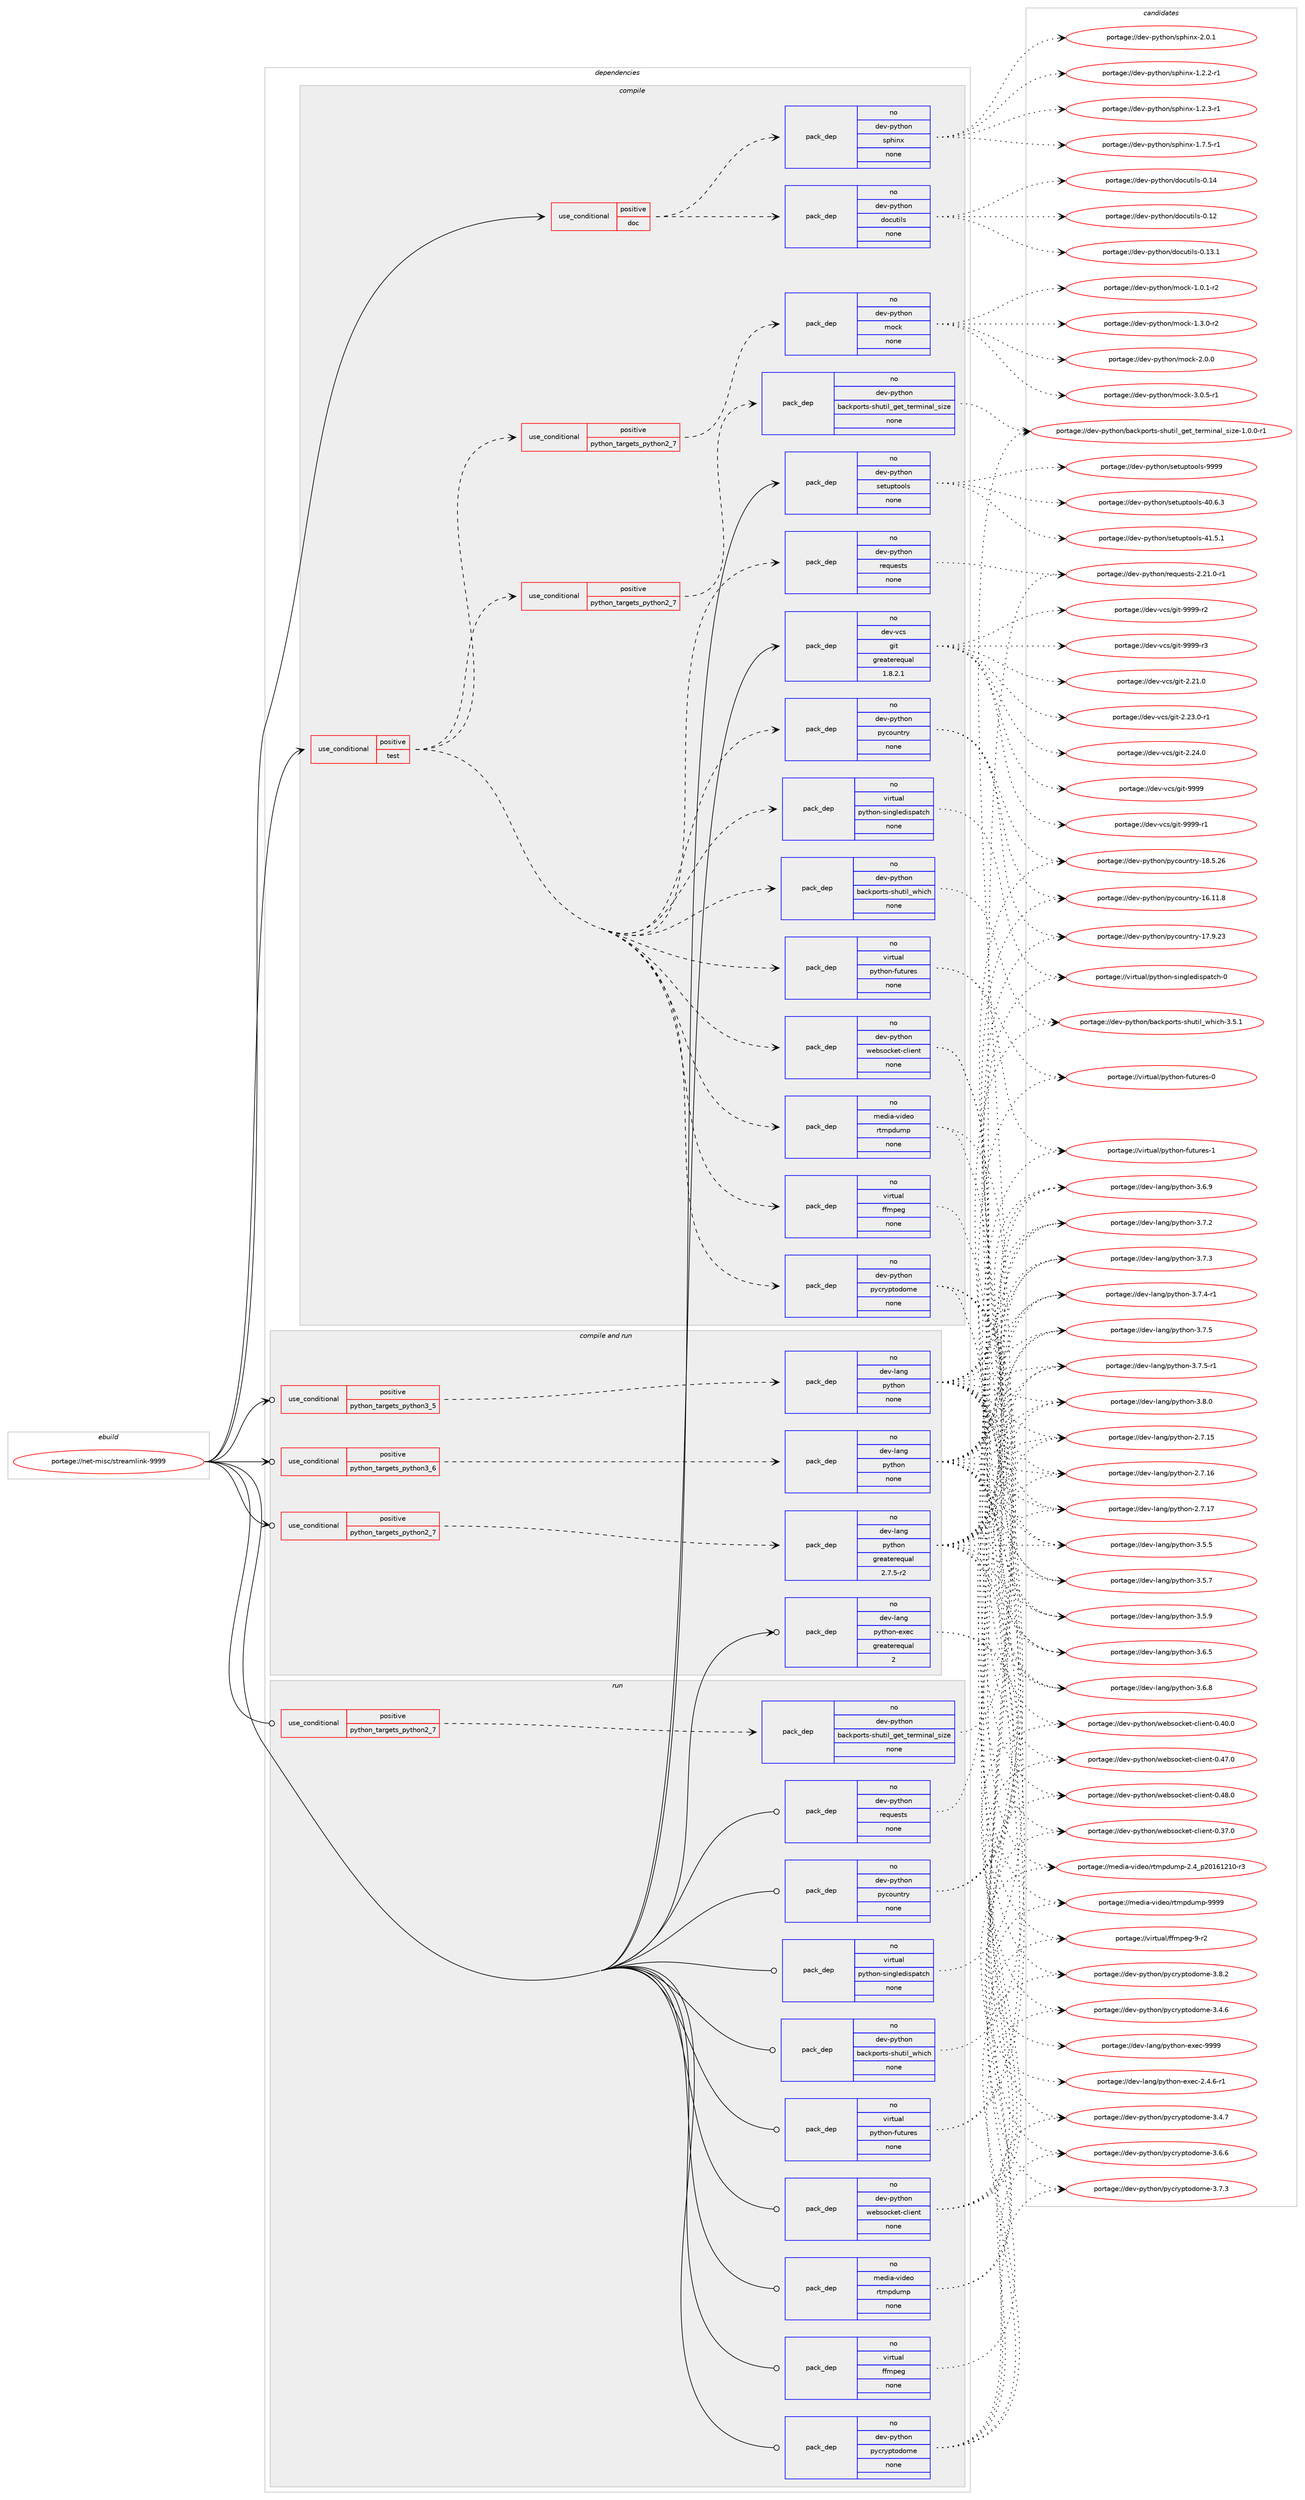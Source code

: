 digraph prolog {

# *************
# Graph options
# *************

newrank=true;
concentrate=true;
compound=true;
graph [rankdir=LR,fontname=Helvetica,fontsize=10,ranksep=1.5];#, ranksep=2.5, nodesep=0.2];
edge  [arrowhead=vee];
node  [fontname=Helvetica,fontsize=10];

# **********
# The ebuild
# **********

subgraph cluster_leftcol {
color=gray;
rank=same;
label=<<i>ebuild</i>>;
id [label="portage://net-misc/streamlink-9999", color=red, width=4, href="../net-misc/streamlink-9999.svg"];
}

# ****************
# The dependencies
# ****************

subgraph cluster_midcol {
color=gray;
label=<<i>dependencies</i>>;
subgraph cluster_compile {
fillcolor="#eeeeee";
style=filled;
label=<<i>compile</i>>;
subgraph cond92641 {
dependency370361 [label=<<TABLE BORDER="0" CELLBORDER="1" CELLSPACING="0" CELLPADDING="4"><TR><TD ROWSPAN="3" CELLPADDING="10">use_conditional</TD></TR><TR><TD>positive</TD></TR><TR><TD>doc</TD></TR></TABLE>>, shape=none, color=red];
subgraph pack271489 {
dependency370362 [label=<<TABLE BORDER="0" CELLBORDER="1" CELLSPACING="0" CELLPADDING="4" WIDTH="220"><TR><TD ROWSPAN="6" CELLPADDING="30">pack_dep</TD></TR><TR><TD WIDTH="110">no</TD></TR><TR><TD>dev-python</TD></TR><TR><TD>sphinx</TD></TR><TR><TD>none</TD></TR><TR><TD></TD></TR></TABLE>>, shape=none, color=blue];
}
dependency370361:e -> dependency370362:w [weight=20,style="dashed",arrowhead="vee"];
subgraph pack271490 {
dependency370363 [label=<<TABLE BORDER="0" CELLBORDER="1" CELLSPACING="0" CELLPADDING="4" WIDTH="220"><TR><TD ROWSPAN="6" CELLPADDING="30">pack_dep</TD></TR><TR><TD WIDTH="110">no</TD></TR><TR><TD>dev-python</TD></TR><TR><TD>docutils</TD></TR><TR><TD>none</TD></TR><TR><TD></TD></TR></TABLE>>, shape=none, color=blue];
}
dependency370361:e -> dependency370363:w [weight=20,style="dashed",arrowhead="vee"];
}
id:e -> dependency370361:w [weight=20,style="solid",arrowhead="vee"];
subgraph cond92642 {
dependency370364 [label=<<TABLE BORDER="0" CELLBORDER="1" CELLSPACING="0" CELLPADDING="4"><TR><TD ROWSPAN="3" CELLPADDING="10">use_conditional</TD></TR><TR><TD>positive</TD></TR><TR><TD>test</TD></TR></TABLE>>, shape=none, color=red];
subgraph cond92643 {
dependency370365 [label=<<TABLE BORDER="0" CELLBORDER="1" CELLSPACING="0" CELLPADDING="4"><TR><TD ROWSPAN="3" CELLPADDING="10">use_conditional</TD></TR><TR><TD>positive</TD></TR><TR><TD>python_targets_python2_7</TD></TR></TABLE>>, shape=none, color=red];
subgraph pack271491 {
dependency370366 [label=<<TABLE BORDER="0" CELLBORDER="1" CELLSPACING="0" CELLPADDING="4" WIDTH="220"><TR><TD ROWSPAN="6" CELLPADDING="30">pack_dep</TD></TR><TR><TD WIDTH="110">no</TD></TR><TR><TD>dev-python</TD></TR><TR><TD>mock</TD></TR><TR><TD>none</TD></TR><TR><TD></TD></TR></TABLE>>, shape=none, color=blue];
}
dependency370365:e -> dependency370366:w [weight=20,style="dashed",arrowhead="vee"];
}
dependency370364:e -> dependency370365:w [weight=20,style="dashed",arrowhead="vee"];
subgraph pack271492 {
dependency370367 [label=<<TABLE BORDER="0" CELLBORDER="1" CELLSPACING="0" CELLPADDING="4" WIDTH="220"><TR><TD ROWSPAN="6" CELLPADDING="30">pack_dep</TD></TR><TR><TD WIDTH="110">no</TD></TR><TR><TD>dev-python</TD></TR><TR><TD>pycryptodome</TD></TR><TR><TD>none</TD></TR><TR><TD></TD></TR></TABLE>>, shape=none, color=blue];
}
dependency370364:e -> dependency370367:w [weight=20,style="dashed",arrowhead="vee"];
subgraph pack271493 {
dependency370368 [label=<<TABLE BORDER="0" CELLBORDER="1" CELLSPACING="0" CELLPADDING="4" WIDTH="220"><TR><TD ROWSPAN="6" CELLPADDING="30">pack_dep</TD></TR><TR><TD WIDTH="110">no</TD></TR><TR><TD>dev-python</TD></TR><TR><TD>requests</TD></TR><TR><TD>none</TD></TR><TR><TD></TD></TR></TABLE>>, shape=none, color=blue];
}
dependency370364:e -> dependency370368:w [weight=20,style="dashed",arrowhead="vee"];
subgraph pack271494 {
dependency370369 [label=<<TABLE BORDER="0" CELLBORDER="1" CELLSPACING="0" CELLPADDING="4" WIDTH="220"><TR><TD ROWSPAN="6" CELLPADDING="30">pack_dep</TD></TR><TR><TD WIDTH="110">no</TD></TR><TR><TD>virtual</TD></TR><TR><TD>python-futures</TD></TR><TR><TD>none</TD></TR><TR><TD></TD></TR></TABLE>>, shape=none, color=blue];
}
dependency370364:e -> dependency370369:w [weight=20,style="dashed",arrowhead="vee"];
subgraph pack271495 {
dependency370370 [label=<<TABLE BORDER="0" CELLBORDER="1" CELLSPACING="0" CELLPADDING="4" WIDTH="220"><TR><TD ROWSPAN="6" CELLPADDING="30">pack_dep</TD></TR><TR><TD WIDTH="110">no</TD></TR><TR><TD>virtual</TD></TR><TR><TD>python-singledispatch</TD></TR><TR><TD>none</TD></TR><TR><TD></TD></TR></TABLE>>, shape=none, color=blue];
}
dependency370364:e -> dependency370370:w [weight=20,style="dashed",arrowhead="vee"];
subgraph pack271496 {
dependency370371 [label=<<TABLE BORDER="0" CELLBORDER="1" CELLSPACING="0" CELLPADDING="4" WIDTH="220"><TR><TD ROWSPAN="6" CELLPADDING="30">pack_dep</TD></TR><TR><TD WIDTH="110">no</TD></TR><TR><TD>dev-python</TD></TR><TR><TD>backports-shutil_which</TD></TR><TR><TD>none</TD></TR><TR><TD></TD></TR></TABLE>>, shape=none, color=blue];
}
dependency370364:e -> dependency370371:w [weight=20,style="dashed",arrowhead="vee"];
subgraph cond92644 {
dependency370372 [label=<<TABLE BORDER="0" CELLBORDER="1" CELLSPACING="0" CELLPADDING="4"><TR><TD ROWSPAN="3" CELLPADDING="10">use_conditional</TD></TR><TR><TD>positive</TD></TR><TR><TD>python_targets_python2_7</TD></TR></TABLE>>, shape=none, color=red];
subgraph pack271497 {
dependency370373 [label=<<TABLE BORDER="0" CELLBORDER="1" CELLSPACING="0" CELLPADDING="4" WIDTH="220"><TR><TD ROWSPAN="6" CELLPADDING="30">pack_dep</TD></TR><TR><TD WIDTH="110">no</TD></TR><TR><TD>dev-python</TD></TR><TR><TD>backports-shutil_get_terminal_size</TD></TR><TR><TD>none</TD></TR><TR><TD></TD></TR></TABLE>>, shape=none, color=blue];
}
dependency370372:e -> dependency370373:w [weight=20,style="dashed",arrowhead="vee"];
}
dependency370364:e -> dependency370372:w [weight=20,style="dashed",arrowhead="vee"];
subgraph pack271498 {
dependency370374 [label=<<TABLE BORDER="0" CELLBORDER="1" CELLSPACING="0" CELLPADDING="4" WIDTH="220"><TR><TD ROWSPAN="6" CELLPADDING="30">pack_dep</TD></TR><TR><TD WIDTH="110">no</TD></TR><TR><TD>dev-python</TD></TR><TR><TD>pycountry</TD></TR><TR><TD>none</TD></TR><TR><TD></TD></TR></TABLE>>, shape=none, color=blue];
}
dependency370364:e -> dependency370374:w [weight=20,style="dashed",arrowhead="vee"];
subgraph pack271499 {
dependency370375 [label=<<TABLE BORDER="0" CELLBORDER="1" CELLSPACING="0" CELLPADDING="4" WIDTH="220"><TR><TD ROWSPAN="6" CELLPADDING="30">pack_dep</TD></TR><TR><TD WIDTH="110">no</TD></TR><TR><TD>dev-python</TD></TR><TR><TD>websocket-client</TD></TR><TR><TD>none</TD></TR><TR><TD></TD></TR></TABLE>>, shape=none, color=blue];
}
dependency370364:e -> dependency370375:w [weight=20,style="dashed",arrowhead="vee"];
subgraph pack271500 {
dependency370376 [label=<<TABLE BORDER="0" CELLBORDER="1" CELLSPACING="0" CELLPADDING="4" WIDTH="220"><TR><TD ROWSPAN="6" CELLPADDING="30">pack_dep</TD></TR><TR><TD WIDTH="110">no</TD></TR><TR><TD>media-video</TD></TR><TR><TD>rtmpdump</TD></TR><TR><TD>none</TD></TR><TR><TD></TD></TR></TABLE>>, shape=none, color=blue];
}
dependency370364:e -> dependency370376:w [weight=20,style="dashed",arrowhead="vee"];
subgraph pack271501 {
dependency370377 [label=<<TABLE BORDER="0" CELLBORDER="1" CELLSPACING="0" CELLPADDING="4" WIDTH="220"><TR><TD ROWSPAN="6" CELLPADDING="30">pack_dep</TD></TR><TR><TD WIDTH="110">no</TD></TR><TR><TD>virtual</TD></TR><TR><TD>ffmpeg</TD></TR><TR><TD>none</TD></TR><TR><TD></TD></TR></TABLE>>, shape=none, color=blue];
}
dependency370364:e -> dependency370377:w [weight=20,style="dashed",arrowhead="vee"];
}
id:e -> dependency370364:w [weight=20,style="solid",arrowhead="vee"];
subgraph pack271502 {
dependency370378 [label=<<TABLE BORDER="0" CELLBORDER="1" CELLSPACING="0" CELLPADDING="4" WIDTH="220"><TR><TD ROWSPAN="6" CELLPADDING="30">pack_dep</TD></TR><TR><TD WIDTH="110">no</TD></TR><TR><TD>dev-python</TD></TR><TR><TD>setuptools</TD></TR><TR><TD>none</TD></TR><TR><TD></TD></TR></TABLE>>, shape=none, color=blue];
}
id:e -> dependency370378:w [weight=20,style="solid",arrowhead="vee"];
subgraph pack271503 {
dependency370379 [label=<<TABLE BORDER="0" CELLBORDER="1" CELLSPACING="0" CELLPADDING="4" WIDTH="220"><TR><TD ROWSPAN="6" CELLPADDING="30">pack_dep</TD></TR><TR><TD WIDTH="110">no</TD></TR><TR><TD>dev-vcs</TD></TR><TR><TD>git</TD></TR><TR><TD>greaterequal</TD></TR><TR><TD>1.8.2.1</TD></TR></TABLE>>, shape=none, color=blue];
}
id:e -> dependency370379:w [weight=20,style="solid",arrowhead="vee"];
}
subgraph cluster_compileandrun {
fillcolor="#eeeeee";
style=filled;
label=<<i>compile and run</i>>;
subgraph cond92645 {
dependency370380 [label=<<TABLE BORDER="0" CELLBORDER="1" CELLSPACING="0" CELLPADDING="4"><TR><TD ROWSPAN="3" CELLPADDING="10">use_conditional</TD></TR><TR><TD>positive</TD></TR><TR><TD>python_targets_python2_7</TD></TR></TABLE>>, shape=none, color=red];
subgraph pack271504 {
dependency370381 [label=<<TABLE BORDER="0" CELLBORDER="1" CELLSPACING="0" CELLPADDING="4" WIDTH="220"><TR><TD ROWSPAN="6" CELLPADDING="30">pack_dep</TD></TR><TR><TD WIDTH="110">no</TD></TR><TR><TD>dev-lang</TD></TR><TR><TD>python</TD></TR><TR><TD>greaterequal</TD></TR><TR><TD>2.7.5-r2</TD></TR></TABLE>>, shape=none, color=blue];
}
dependency370380:e -> dependency370381:w [weight=20,style="dashed",arrowhead="vee"];
}
id:e -> dependency370380:w [weight=20,style="solid",arrowhead="odotvee"];
subgraph cond92646 {
dependency370382 [label=<<TABLE BORDER="0" CELLBORDER="1" CELLSPACING="0" CELLPADDING="4"><TR><TD ROWSPAN="3" CELLPADDING="10">use_conditional</TD></TR><TR><TD>positive</TD></TR><TR><TD>python_targets_python3_5</TD></TR></TABLE>>, shape=none, color=red];
subgraph pack271505 {
dependency370383 [label=<<TABLE BORDER="0" CELLBORDER="1" CELLSPACING="0" CELLPADDING="4" WIDTH="220"><TR><TD ROWSPAN="6" CELLPADDING="30">pack_dep</TD></TR><TR><TD WIDTH="110">no</TD></TR><TR><TD>dev-lang</TD></TR><TR><TD>python</TD></TR><TR><TD>none</TD></TR><TR><TD></TD></TR></TABLE>>, shape=none, color=blue];
}
dependency370382:e -> dependency370383:w [weight=20,style="dashed",arrowhead="vee"];
}
id:e -> dependency370382:w [weight=20,style="solid",arrowhead="odotvee"];
subgraph cond92647 {
dependency370384 [label=<<TABLE BORDER="0" CELLBORDER="1" CELLSPACING="0" CELLPADDING="4"><TR><TD ROWSPAN="3" CELLPADDING="10">use_conditional</TD></TR><TR><TD>positive</TD></TR><TR><TD>python_targets_python3_6</TD></TR></TABLE>>, shape=none, color=red];
subgraph pack271506 {
dependency370385 [label=<<TABLE BORDER="0" CELLBORDER="1" CELLSPACING="0" CELLPADDING="4" WIDTH="220"><TR><TD ROWSPAN="6" CELLPADDING="30">pack_dep</TD></TR><TR><TD WIDTH="110">no</TD></TR><TR><TD>dev-lang</TD></TR><TR><TD>python</TD></TR><TR><TD>none</TD></TR><TR><TD></TD></TR></TABLE>>, shape=none, color=blue];
}
dependency370384:e -> dependency370385:w [weight=20,style="dashed",arrowhead="vee"];
}
id:e -> dependency370384:w [weight=20,style="solid",arrowhead="odotvee"];
subgraph pack271507 {
dependency370386 [label=<<TABLE BORDER="0" CELLBORDER="1" CELLSPACING="0" CELLPADDING="4" WIDTH="220"><TR><TD ROWSPAN="6" CELLPADDING="30">pack_dep</TD></TR><TR><TD WIDTH="110">no</TD></TR><TR><TD>dev-lang</TD></TR><TR><TD>python-exec</TD></TR><TR><TD>greaterequal</TD></TR><TR><TD>2</TD></TR></TABLE>>, shape=none, color=blue];
}
id:e -> dependency370386:w [weight=20,style="solid",arrowhead="odotvee"];
}
subgraph cluster_run {
fillcolor="#eeeeee";
style=filled;
label=<<i>run</i>>;
subgraph cond92648 {
dependency370387 [label=<<TABLE BORDER="0" CELLBORDER="1" CELLSPACING="0" CELLPADDING="4"><TR><TD ROWSPAN="3" CELLPADDING="10">use_conditional</TD></TR><TR><TD>positive</TD></TR><TR><TD>python_targets_python2_7</TD></TR></TABLE>>, shape=none, color=red];
subgraph pack271508 {
dependency370388 [label=<<TABLE BORDER="0" CELLBORDER="1" CELLSPACING="0" CELLPADDING="4" WIDTH="220"><TR><TD ROWSPAN="6" CELLPADDING="30">pack_dep</TD></TR><TR><TD WIDTH="110">no</TD></TR><TR><TD>dev-python</TD></TR><TR><TD>backports-shutil_get_terminal_size</TD></TR><TR><TD>none</TD></TR><TR><TD></TD></TR></TABLE>>, shape=none, color=blue];
}
dependency370387:e -> dependency370388:w [weight=20,style="dashed",arrowhead="vee"];
}
id:e -> dependency370387:w [weight=20,style="solid",arrowhead="odot"];
subgraph pack271509 {
dependency370389 [label=<<TABLE BORDER="0" CELLBORDER="1" CELLSPACING="0" CELLPADDING="4" WIDTH="220"><TR><TD ROWSPAN="6" CELLPADDING="30">pack_dep</TD></TR><TR><TD WIDTH="110">no</TD></TR><TR><TD>dev-python</TD></TR><TR><TD>backports-shutil_which</TD></TR><TR><TD>none</TD></TR><TR><TD></TD></TR></TABLE>>, shape=none, color=blue];
}
id:e -> dependency370389:w [weight=20,style="solid",arrowhead="odot"];
subgraph pack271510 {
dependency370390 [label=<<TABLE BORDER="0" CELLBORDER="1" CELLSPACING="0" CELLPADDING="4" WIDTH="220"><TR><TD ROWSPAN="6" CELLPADDING="30">pack_dep</TD></TR><TR><TD WIDTH="110">no</TD></TR><TR><TD>dev-python</TD></TR><TR><TD>pycountry</TD></TR><TR><TD>none</TD></TR><TR><TD></TD></TR></TABLE>>, shape=none, color=blue];
}
id:e -> dependency370390:w [weight=20,style="solid",arrowhead="odot"];
subgraph pack271511 {
dependency370391 [label=<<TABLE BORDER="0" CELLBORDER="1" CELLSPACING="0" CELLPADDING="4" WIDTH="220"><TR><TD ROWSPAN="6" CELLPADDING="30">pack_dep</TD></TR><TR><TD WIDTH="110">no</TD></TR><TR><TD>dev-python</TD></TR><TR><TD>pycryptodome</TD></TR><TR><TD>none</TD></TR><TR><TD></TD></TR></TABLE>>, shape=none, color=blue];
}
id:e -> dependency370391:w [weight=20,style="solid",arrowhead="odot"];
subgraph pack271512 {
dependency370392 [label=<<TABLE BORDER="0" CELLBORDER="1" CELLSPACING="0" CELLPADDING="4" WIDTH="220"><TR><TD ROWSPAN="6" CELLPADDING="30">pack_dep</TD></TR><TR><TD WIDTH="110">no</TD></TR><TR><TD>dev-python</TD></TR><TR><TD>requests</TD></TR><TR><TD>none</TD></TR><TR><TD></TD></TR></TABLE>>, shape=none, color=blue];
}
id:e -> dependency370392:w [weight=20,style="solid",arrowhead="odot"];
subgraph pack271513 {
dependency370393 [label=<<TABLE BORDER="0" CELLBORDER="1" CELLSPACING="0" CELLPADDING="4" WIDTH="220"><TR><TD ROWSPAN="6" CELLPADDING="30">pack_dep</TD></TR><TR><TD WIDTH="110">no</TD></TR><TR><TD>dev-python</TD></TR><TR><TD>websocket-client</TD></TR><TR><TD>none</TD></TR><TR><TD></TD></TR></TABLE>>, shape=none, color=blue];
}
id:e -> dependency370393:w [weight=20,style="solid",arrowhead="odot"];
subgraph pack271514 {
dependency370394 [label=<<TABLE BORDER="0" CELLBORDER="1" CELLSPACING="0" CELLPADDING="4" WIDTH="220"><TR><TD ROWSPAN="6" CELLPADDING="30">pack_dep</TD></TR><TR><TD WIDTH="110">no</TD></TR><TR><TD>media-video</TD></TR><TR><TD>rtmpdump</TD></TR><TR><TD>none</TD></TR><TR><TD></TD></TR></TABLE>>, shape=none, color=blue];
}
id:e -> dependency370394:w [weight=20,style="solid",arrowhead="odot"];
subgraph pack271515 {
dependency370395 [label=<<TABLE BORDER="0" CELLBORDER="1" CELLSPACING="0" CELLPADDING="4" WIDTH="220"><TR><TD ROWSPAN="6" CELLPADDING="30">pack_dep</TD></TR><TR><TD WIDTH="110">no</TD></TR><TR><TD>virtual</TD></TR><TR><TD>ffmpeg</TD></TR><TR><TD>none</TD></TR><TR><TD></TD></TR></TABLE>>, shape=none, color=blue];
}
id:e -> dependency370395:w [weight=20,style="solid",arrowhead="odot"];
subgraph pack271516 {
dependency370396 [label=<<TABLE BORDER="0" CELLBORDER="1" CELLSPACING="0" CELLPADDING="4" WIDTH="220"><TR><TD ROWSPAN="6" CELLPADDING="30">pack_dep</TD></TR><TR><TD WIDTH="110">no</TD></TR><TR><TD>virtual</TD></TR><TR><TD>python-futures</TD></TR><TR><TD>none</TD></TR><TR><TD></TD></TR></TABLE>>, shape=none, color=blue];
}
id:e -> dependency370396:w [weight=20,style="solid",arrowhead="odot"];
subgraph pack271517 {
dependency370397 [label=<<TABLE BORDER="0" CELLBORDER="1" CELLSPACING="0" CELLPADDING="4" WIDTH="220"><TR><TD ROWSPAN="6" CELLPADDING="30">pack_dep</TD></TR><TR><TD WIDTH="110">no</TD></TR><TR><TD>virtual</TD></TR><TR><TD>python-singledispatch</TD></TR><TR><TD>none</TD></TR><TR><TD></TD></TR></TABLE>>, shape=none, color=blue];
}
id:e -> dependency370397:w [weight=20,style="solid",arrowhead="odot"];
}
}

# **************
# The candidates
# **************

subgraph cluster_choices {
rank=same;
color=gray;
label=<<i>candidates</i>>;

subgraph choice271489 {
color=black;
nodesep=1;
choiceportage10010111845112121116104111110471151121041051101204549465046504511449 [label="portage://dev-python/sphinx-1.2.2-r1", color=red, width=4,href="../dev-python/sphinx-1.2.2-r1.svg"];
choiceportage10010111845112121116104111110471151121041051101204549465046514511449 [label="portage://dev-python/sphinx-1.2.3-r1", color=red, width=4,href="../dev-python/sphinx-1.2.3-r1.svg"];
choiceportage10010111845112121116104111110471151121041051101204549465546534511449 [label="portage://dev-python/sphinx-1.7.5-r1", color=red, width=4,href="../dev-python/sphinx-1.7.5-r1.svg"];
choiceportage1001011184511212111610411111047115112104105110120455046484649 [label="portage://dev-python/sphinx-2.0.1", color=red, width=4,href="../dev-python/sphinx-2.0.1.svg"];
dependency370362:e -> choiceportage10010111845112121116104111110471151121041051101204549465046504511449:w [style=dotted,weight="100"];
dependency370362:e -> choiceportage10010111845112121116104111110471151121041051101204549465046514511449:w [style=dotted,weight="100"];
dependency370362:e -> choiceportage10010111845112121116104111110471151121041051101204549465546534511449:w [style=dotted,weight="100"];
dependency370362:e -> choiceportage1001011184511212111610411111047115112104105110120455046484649:w [style=dotted,weight="100"];
}
subgraph choice271490 {
color=black;
nodesep=1;
choiceportage1001011184511212111610411111047100111991171161051081154548464950 [label="portage://dev-python/docutils-0.12", color=red, width=4,href="../dev-python/docutils-0.12.svg"];
choiceportage10010111845112121116104111110471001119911711610510811545484649514649 [label="portage://dev-python/docutils-0.13.1", color=red, width=4,href="../dev-python/docutils-0.13.1.svg"];
choiceportage1001011184511212111610411111047100111991171161051081154548464952 [label="portage://dev-python/docutils-0.14", color=red, width=4,href="../dev-python/docutils-0.14.svg"];
dependency370363:e -> choiceportage1001011184511212111610411111047100111991171161051081154548464950:w [style=dotted,weight="100"];
dependency370363:e -> choiceportage10010111845112121116104111110471001119911711610510811545484649514649:w [style=dotted,weight="100"];
dependency370363:e -> choiceportage1001011184511212111610411111047100111991171161051081154548464952:w [style=dotted,weight="100"];
}
subgraph choice271491 {
color=black;
nodesep=1;
choiceportage1001011184511212111610411111047109111991074549464846494511450 [label="portage://dev-python/mock-1.0.1-r2", color=red, width=4,href="../dev-python/mock-1.0.1-r2.svg"];
choiceportage1001011184511212111610411111047109111991074549465146484511450 [label="portage://dev-python/mock-1.3.0-r2", color=red, width=4,href="../dev-python/mock-1.3.0-r2.svg"];
choiceportage100101118451121211161041111104710911199107455046484648 [label="portage://dev-python/mock-2.0.0", color=red, width=4,href="../dev-python/mock-2.0.0.svg"];
choiceportage1001011184511212111610411111047109111991074551464846534511449 [label="portage://dev-python/mock-3.0.5-r1", color=red, width=4,href="../dev-python/mock-3.0.5-r1.svg"];
dependency370366:e -> choiceportage1001011184511212111610411111047109111991074549464846494511450:w [style=dotted,weight="100"];
dependency370366:e -> choiceportage1001011184511212111610411111047109111991074549465146484511450:w [style=dotted,weight="100"];
dependency370366:e -> choiceportage100101118451121211161041111104710911199107455046484648:w [style=dotted,weight="100"];
dependency370366:e -> choiceportage1001011184511212111610411111047109111991074551464846534511449:w [style=dotted,weight="100"];
}
subgraph choice271492 {
color=black;
nodesep=1;
choiceportage100101118451121211161041111104711212199114121112116111100111109101455146524654 [label="portage://dev-python/pycryptodome-3.4.6", color=red, width=4,href="../dev-python/pycryptodome-3.4.6.svg"];
choiceportage100101118451121211161041111104711212199114121112116111100111109101455146524655 [label="portage://dev-python/pycryptodome-3.4.7", color=red, width=4,href="../dev-python/pycryptodome-3.4.7.svg"];
choiceportage100101118451121211161041111104711212199114121112116111100111109101455146544654 [label="portage://dev-python/pycryptodome-3.6.6", color=red, width=4,href="../dev-python/pycryptodome-3.6.6.svg"];
choiceportage100101118451121211161041111104711212199114121112116111100111109101455146554651 [label="portage://dev-python/pycryptodome-3.7.3", color=red, width=4,href="../dev-python/pycryptodome-3.7.3.svg"];
choiceportage100101118451121211161041111104711212199114121112116111100111109101455146564650 [label="portage://dev-python/pycryptodome-3.8.2", color=red, width=4,href="../dev-python/pycryptodome-3.8.2.svg"];
dependency370367:e -> choiceportage100101118451121211161041111104711212199114121112116111100111109101455146524654:w [style=dotted,weight="100"];
dependency370367:e -> choiceportage100101118451121211161041111104711212199114121112116111100111109101455146524655:w [style=dotted,weight="100"];
dependency370367:e -> choiceportage100101118451121211161041111104711212199114121112116111100111109101455146544654:w [style=dotted,weight="100"];
dependency370367:e -> choiceportage100101118451121211161041111104711212199114121112116111100111109101455146554651:w [style=dotted,weight="100"];
dependency370367:e -> choiceportage100101118451121211161041111104711212199114121112116111100111109101455146564650:w [style=dotted,weight="100"];
}
subgraph choice271493 {
color=black;
nodesep=1;
choiceportage1001011184511212111610411111047114101113117101115116115455046504946484511449 [label="portage://dev-python/requests-2.21.0-r1", color=red, width=4,href="../dev-python/requests-2.21.0-r1.svg"];
dependency370368:e -> choiceportage1001011184511212111610411111047114101113117101115116115455046504946484511449:w [style=dotted,weight="100"];
}
subgraph choice271494 {
color=black;
nodesep=1;
choiceportage1181051141161179710847112121116104111110451021171161171141011154548 [label="portage://virtual/python-futures-0", color=red, width=4,href="../virtual/python-futures-0.svg"];
choiceportage1181051141161179710847112121116104111110451021171161171141011154549 [label="portage://virtual/python-futures-1", color=red, width=4,href="../virtual/python-futures-1.svg"];
dependency370369:e -> choiceportage1181051141161179710847112121116104111110451021171161171141011154548:w [style=dotted,weight="100"];
dependency370369:e -> choiceportage1181051141161179710847112121116104111110451021171161171141011154549:w [style=dotted,weight="100"];
}
subgraph choice271495 {
color=black;
nodesep=1;
choiceportage11810511411611797108471121211161041111104511510511010310810110010511511297116991044548 [label="portage://virtual/python-singledispatch-0", color=red, width=4,href="../virtual/python-singledispatch-0.svg"];
dependency370370:e -> choiceportage11810511411611797108471121211161041111104511510511010310810110010511511297116991044548:w [style=dotted,weight="100"];
}
subgraph choice271496 {
color=black;
nodesep=1;
choiceportage1001011184511212111610411111047989799107112111114116115451151041171161051089511910410599104455146534649 [label="portage://dev-python/backports-shutil_which-3.5.1", color=red, width=4,href="../dev-python/backports-shutil_which-3.5.1.svg"];
dependency370371:e -> choiceportage1001011184511212111610411111047989799107112111114116115451151041171161051089511910410599104455146534649:w [style=dotted,weight="100"];
}
subgraph choice271497 {
color=black;
nodesep=1;
choiceportage100101118451121211161041111104798979910711211111411611545115104117116105108951031011169511610111410910511097108951151051221014549464846484511449 [label="portage://dev-python/backports-shutil_get_terminal_size-1.0.0-r1", color=red, width=4,href="../dev-python/backports-shutil_get_terminal_size-1.0.0-r1.svg"];
dependency370373:e -> choiceportage100101118451121211161041111104798979910711211111411611545115104117116105108951031011169511610111410910511097108951151051221014549464846484511449:w [style=dotted,weight="100"];
}
subgraph choice271498 {
color=black;
nodesep=1;
choiceportage1001011184511212111610411111047112121991111171101161141214549544649494656 [label="portage://dev-python/pycountry-16.11.8", color=red, width=4,href="../dev-python/pycountry-16.11.8.svg"];
choiceportage1001011184511212111610411111047112121991111171101161141214549554657465051 [label="portage://dev-python/pycountry-17.9.23", color=red, width=4,href="../dev-python/pycountry-17.9.23.svg"];
choiceportage1001011184511212111610411111047112121991111171101161141214549564653465054 [label="portage://dev-python/pycountry-18.5.26", color=red, width=4,href="../dev-python/pycountry-18.5.26.svg"];
dependency370374:e -> choiceportage1001011184511212111610411111047112121991111171101161141214549544649494656:w [style=dotted,weight="100"];
dependency370374:e -> choiceportage1001011184511212111610411111047112121991111171101161141214549554657465051:w [style=dotted,weight="100"];
dependency370374:e -> choiceportage1001011184511212111610411111047112121991111171101161141214549564653465054:w [style=dotted,weight="100"];
}
subgraph choice271499 {
color=black;
nodesep=1;
choiceportage10010111845112121116104111110471191019811511199107101116459910810510111011645484651554648 [label="portage://dev-python/websocket-client-0.37.0", color=red, width=4,href="../dev-python/websocket-client-0.37.0.svg"];
choiceportage10010111845112121116104111110471191019811511199107101116459910810510111011645484652484648 [label="portage://dev-python/websocket-client-0.40.0", color=red, width=4,href="../dev-python/websocket-client-0.40.0.svg"];
choiceportage10010111845112121116104111110471191019811511199107101116459910810510111011645484652554648 [label="portage://dev-python/websocket-client-0.47.0", color=red, width=4,href="../dev-python/websocket-client-0.47.0.svg"];
choiceportage10010111845112121116104111110471191019811511199107101116459910810510111011645484652564648 [label="portage://dev-python/websocket-client-0.48.0", color=red, width=4,href="../dev-python/websocket-client-0.48.0.svg"];
dependency370375:e -> choiceportage10010111845112121116104111110471191019811511199107101116459910810510111011645484651554648:w [style=dotted,weight="100"];
dependency370375:e -> choiceportage10010111845112121116104111110471191019811511199107101116459910810510111011645484652484648:w [style=dotted,weight="100"];
dependency370375:e -> choiceportage10010111845112121116104111110471191019811511199107101116459910810510111011645484652554648:w [style=dotted,weight="100"];
dependency370375:e -> choiceportage10010111845112121116104111110471191019811511199107101116459910810510111011645484652564648:w [style=dotted,weight="100"];
}
subgraph choice271500 {
color=black;
nodesep=1;
choiceportage109101100105974511810510010111147114116109112100117109112455046529511250484954495049484511451 [label="portage://media-video/rtmpdump-2.4_p20161210-r3", color=red, width=4,href="../media-video/rtmpdump-2.4_p20161210-r3.svg"];
choiceportage1091011001059745118105100101111471141161091121001171091124557575757 [label="portage://media-video/rtmpdump-9999", color=red, width=4,href="../media-video/rtmpdump-9999.svg"];
dependency370376:e -> choiceportage109101100105974511810510010111147114116109112100117109112455046529511250484954495049484511451:w [style=dotted,weight="100"];
dependency370376:e -> choiceportage1091011001059745118105100101111471141161091121001171091124557575757:w [style=dotted,weight="100"];
}
subgraph choice271501 {
color=black;
nodesep=1;
choiceportage118105114116117971084710210210911210110345574511450 [label="portage://virtual/ffmpeg-9-r2", color=red, width=4,href="../virtual/ffmpeg-9-r2.svg"];
dependency370377:e -> choiceportage118105114116117971084710210210911210110345574511450:w [style=dotted,weight="100"];
}
subgraph choice271502 {
color=black;
nodesep=1;
choiceportage100101118451121211161041111104711510111611711211611111110811545524846544651 [label="portage://dev-python/setuptools-40.6.3", color=red, width=4,href="../dev-python/setuptools-40.6.3.svg"];
choiceportage100101118451121211161041111104711510111611711211611111110811545524946534649 [label="portage://dev-python/setuptools-41.5.1", color=red, width=4,href="../dev-python/setuptools-41.5.1.svg"];
choiceportage10010111845112121116104111110471151011161171121161111111081154557575757 [label="portage://dev-python/setuptools-9999", color=red, width=4,href="../dev-python/setuptools-9999.svg"];
dependency370378:e -> choiceportage100101118451121211161041111104711510111611711211611111110811545524846544651:w [style=dotted,weight="100"];
dependency370378:e -> choiceportage100101118451121211161041111104711510111611711211611111110811545524946534649:w [style=dotted,weight="100"];
dependency370378:e -> choiceportage10010111845112121116104111110471151011161171121161111111081154557575757:w [style=dotted,weight="100"];
}
subgraph choice271503 {
color=black;
nodesep=1;
choiceportage10010111845118991154710310511645504650494648 [label="portage://dev-vcs/git-2.21.0", color=red, width=4,href="../dev-vcs/git-2.21.0.svg"];
choiceportage100101118451189911547103105116455046505146484511449 [label="portage://dev-vcs/git-2.23.0-r1", color=red, width=4,href="../dev-vcs/git-2.23.0-r1.svg"];
choiceportage10010111845118991154710310511645504650524648 [label="portage://dev-vcs/git-2.24.0", color=red, width=4,href="../dev-vcs/git-2.24.0.svg"];
choiceportage1001011184511899115471031051164557575757 [label="portage://dev-vcs/git-9999", color=red, width=4,href="../dev-vcs/git-9999.svg"];
choiceportage10010111845118991154710310511645575757574511449 [label="portage://dev-vcs/git-9999-r1", color=red, width=4,href="../dev-vcs/git-9999-r1.svg"];
choiceportage10010111845118991154710310511645575757574511450 [label="portage://dev-vcs/git-9999-r2", color=red, width=4,href="../dev-vcs/git-9999-r2.svg"];
choiceportage10010111845118991154710310511645575757574511451 [label="portage://dev-vcs/git-9999-r3", color=red, width=4,href="../dev-vcs/git-9999-r3.svg"];
dependency370379:e -> choiceportage10010111845118991154710310511645504650494648:w [style=dotted,weight="100"];
dependency370379:e -> choiceportage100101118451189911547103105116455046505146484511449:w [style=dotted,weight="100"];
dependency370379:e -> choiceportage10010111845118991154710310511645504650524648:w [style=dotted,weight="100"];
dependency370379:e -> choiceportage1001011184511899115471031051164557575757:w [style=dotted,weight="100"];
dependency370379:e -> choiceportage10010111845118991154710310511645575757574511449:w [style=dotted,weight="100"];
dependency370379:e -> choiceportage10010111845118991154710310511645575757574511450:w [style=dotted,weight="100"];
dependency370379:e -> choiceportage10010111845118991154710310511645575757574511451:w [style=dotted,weight="100"];
}
subgraph choice271504 {
color=black;
nodesep=1;
choiceportage10010111845108971101034711212111610411111045504655464953 [label="portage://dev-lang/python-2.7.15", color=red, width=4,href="../dev-lang/python-2.7.15.svg"];
choiceportage10010111845108971101034711212111610411111045504655464954 [label="portage://dev-lang/python-2.7.16", color=red, width=4,href="../dev-lang/python-2.7.16.svg"];
choiceportage10010111845108971101034711212111610411111045504655464955 [label="portage://dev-lang/python-2.7.17", color=red, width=4,href="../dev-lang/python-2.7.17.svg"];
choiceportage100101118451089711010347112121116104111110455146534653 [label="portage://dev-lang/python-3.5.5", color=red, width=4,href="../dev-lang/python-3.5.5.svg"];
choiceportage100101118451089711010347112121116104111110455146534655 [label="portage://dev-lang/python-3.5.7", color=red, width=4,href="../dev-lang/python-3.5.7.svg"];
choiceportage100101118451089711010347112121116104111110455146534657 [label="portage://dev-lang/python-3.5.9", color=red, width=4,href="../dev-lang/python-3.5.9.svg"];
choiceportage100101118451089711010347112121116104111110455146544653 [label="portage://dev-lang/python-3.6.5", color=red, width=4,href="../dev-lang/python-3.6.5.svg"];
choiceportage100101118451089711010347112121116104111110455146544656 [label="portage://dev-lang/python-3.6.8", color=red, width=4,href="../dev-lang/python-3.6.8.svg"];
choiceportage100101118451089711010347112121116104111110455146544657 [label="portage://dev-lang/python-3.6.9", color=red, width=4,href="../dev-lang/python-3.6.9.svg"];
choiceportage100101118451089711010347112121116104111110455146554650 [label="portage://dev-lang/python-3.7.2", color=red, width=4,href="../dev-lang/python-3.7.2.svg"];
choiceportage100101118451089711010347112121116104111110455146554651 [label="portage://dev-lang/python-3.7.3", color=red, width=4,href="../dev-lang/python-3.7.3.svg"];
choiceportage1001011184510897110103471121211161041111104551465546524511449 [label="portage://dev-lang/python-3.7.4-r1", color=red, width=4,href="../dev-lang/python-3.7.4-r1.svg"];
choiceportage100101118451089711010347112121116104111110455146554653 [label="portage://dev-lang/python-3.7.5", color=red, width=4,href="../dev-lang/python-3.7.5.svg"];
choiceportage1001011184510897110103471121211161041111104551465546534511449 [label="portage://dev-lang/python-3.7.5-r1", color=red, width=4,href="../dev-lang/python-3.7.5-r1.svg"];
choiceportage100101118451089711010347112121116104111110455146564648 [label="portage://dev-lang/python-3.8.0", color=red, width=4,href="../dev-lang/python-3.8.0.svg"];
dependency370381:e -> choiceportage10010111845108971101034711212111610411111045504655464953:w [style=dotted,weight="100"];
dependency370381:e -> choiceportage10010111845108971101034711212111610411111045504655464954:w [style=dotted,weight="100"];
dependency370381:e -> choiceportage10010111845108971101034711212111610411111045504655464955:w [style=dotted,weight="100"];
dependency370381:e -> choiceportage100101118451089711010347112121116104111110455146534653:w [style=dotted,weight="100"];
dependency370381:e -> choiceportage100101118451089711010347112121116104111110455146534655:w [style=dotted,weight="100"];
dependency370381:e -> choiceportage100101118451089711010347112121116104111110455146534657:w [style=dotted,weight="100"];
dependency370381:e -> choiceportage100101118451089711010347112121116104111110455146544653:w [style=dotted,weight="100"];
dependency370381:e -> choiceportage100101118451089711010347112121116104111110455146544656:w [style=dotted,weight="100"];
dependency370381:e -> choiceportage100101118451089711010347112121116104111110455146544657:w [style=dotted,weight="100"];
dependency370381:e -> choiceportage100101118451089711010347112121116104111110455146554650:w [style=dotted,weight="100"];
dependency370381:e -> choiceportage100101118451089711010347112121116104111110455146554651:w [style=dotted,weight="100"];
dependency370381:e -> choiceportage1001011184510897110103471121211161041111104551465546524511449:w [style=dotted,weight="100"];
dependency370381:e -> choiceportage100101118451089711010347112121116104111110455146554653:w [style=dotted,weight="100"];
dependency370381:e -> choiceportage1001011184510897110103471121211161041111104551465546534511449:w [style=dotted,weight="100"];
dependency370381:e -> choiceportage100101118451089711010347112121116104111110455146564648:w [style=dotted,weight="100"];
}
subgraph choice271505 {
color=black;
nodesep=1;
choiceportage10010111845108971101034711212111610411111045504655464953 [label="portage://dev-lang/python-2.7.15", color=red, width=4,href="../dev-lang/python-2.7.15.svg"];
choiceportage10010111845108971101034711212111610411111045504655464954 [label="portage://dev-lang/python-2.7.16", color=red, width=4,href="../dev-lang/python-2.7.16.svg"];
choiceportage10010111845108971101034711212111610411111045504655464955 [label="portage://dev-lang/python-2.7.17", color=red, width=4,href="../dev-lang/python-2.7.17.svg"];
choiceportage100101118451089711010347112121116104111110455146534653 [label="portage://dev-lang/python-3.5.5", color=red, width=4,href="../dev-lang/python-3.5.5.svg"];
choiceportage100101118451089711010347112121116104111110455146534655 [label="portage://dev-lang/python-3.5.7", color=red, width=4,href="../dev-lang/python-3.5.7.svg"];
choiceportage100101118451089711010347112121116104111110455146534657 [label="portage://dev-lang/python-3.5.9", color=red, width=4,href="../dev-lang/python-3.5.9.svg"];
choiceportage100101118451089711010347112121116104111110455146544653 [label="portage://dev-lang/python-3.6.5", color=red, width=4,href="../dev-lang/python-3.6.5.svg"];
choiceportage100101118451089711010347112121116104111110455146544656 [label="portage://dev-lang/python-3.6.8", color=red, width=4,href="../dev-lang/python-3.6.8.svg"];
choiceportage100101118451089711010347112121116104111110455146544657 [label="portage://dev-lang/python-3.6.9", color=red, width=4,href="../dev-lang/python-3.6.9.svg"];
choiceportage100101118451089711010347112121116104111110455146554650 [label="portage://dev-lang/python-3.7.2", color=red, width=4,href="../dev-lang/python-3.7.2.svg"];
choiceportage100101118451089711010347112121116104111110455146554651 [label="portage://dev-lang/python-3.7.3", color=red, width=4,href="../dev-lang/python-3.7.3.svg"];
choiceportage1001011184510897110103471121211161041111104551465546524511449 [label="portage://dev-lang/python-3.7.4-r1", color=red, width=4,href="../dev-lang/python-3.7.4-r1.svg"];
choiceportage100101118451089711010347112121116104111110455146554653 [label="portage://dev-lang/python-3.7.5", color=red, width=4,href="../dev-lang/python-3.7.5.svg"];
choiceportage1001011184510897110103471121211161041111104551465546534511449 [label="portage://dev-lang/python-3.7.5-r1", color=red, width=4,href="../dev-lang/python-3.7.5-r1.svg"];
choiceportage100101118451089711010347112121116104111110455146564648 [label="portage://dev-lang/python-3.8.0", color=red, width=4,href="../dev-lang/python-3.8.0.svg"];
dependency370383:e -> choiceportage10010111845108971101034711212111610411111045504655464953:w [style=dotted,weight="100"];
dependency370383:e -> choiceportage10010111845108971101034711212111610411111045504655464954:w [style=dotted,weight="100"];
dependency370383:e -> choiceportage10010111845108971101034711212111610411111045504655464955:w [style=dotted,weight="100"];
dependency370383:e -> choiceportage100101118451089711010347112121116104111110455146534653:w [style=dotted,weight="100"];
dependency370383:e -> choiceportage100101118451089711010347112121116104111110455146534655:w [style=dotted,weight="100"];
dependency370383:e -> choiceportage100101118451089711010347112121116104111110455146534657:w [style=dotted,weight="100"];
dependency370383:e -> choiceportage100101118451089711010347112121116104111110455146544653:w [style=dotted,weight="100"];
dependency370383:e -> choiceportage100101118451089711010347112121116104111110455146544656:w [style=dotted,weight="100"];
dependency370383:e -> choiceportage100101118451089711010347112121116104111110455146544657:w [style=dotted,weight="100"];
dependency370383:e -> choiceportage100101118451089711010347112121116104111110455146554650:w [style=dotted,weight="100"];
dependency370383:e -> choiceportage100101118451089711010347112121116104111110455146554651:w [style=dotted,weight="100"];
dependency370383:e -> choiceportage1001011184510897110103471121211161041111104551465546524511449:w [style=dotted,weight="100"];
dependency370383:e -> choiceportage100101118451089711010347112121116104111110455146554653:w [style=dotted,weight="100"];
dependency370383:e -> choiceportage1001011184510897110103471121211161041111104551465546534511449:w [style=dotted,weight="100"];
dependency370383:e -> choiceportage100101118451089711010347112121116104111110455146564648:w [style=dotted,weight="100"];
}
subgraph choice271506 {
color=black;
nodesep=1;
choiceportage10010111845108971101034711212111610411111045504655464953 [label="portage://dev-lang/python-2.7.15", color=red, width=4,href="../dev-lang/python-2.7.15.svg"];
choiceportage10010111845108971101034711212111610411111045504655464954 [label="portage://dev-lang/python-2.7.16", color=red, width=4,href="../dev-lang/python-2.7.16.svg"];
choiceportage10010111845108971101034711212111610411111045504655464955 [label="portage://dev-lang/python-2.7.17", color=red, width=4,href="../dev-lang/python-2.7.17.svg"];
choiceportage100101118451089711010347112121116104111110455146534653 [label="portage://dev-lang/python-3.5.5", color=red, width=4,href="../dev-lang/python-3.5.5.svg"];
choiceportage100101118451089711010347112121116104111110455146534655 [label="portage://dev-lang/python-3.5.7", color=red, width=4,href="../dev-lang/python-3.5.7.svg"];
choiceportage100101118451089711010347112121116104111110455146534657 [label="portage://dev-lang/python-3.5.9", color=red, width=4,href="../dev-lang/python-3.5.9.svg"];
choiceportage100101118451089711010347112121116104111110455146544653 [label="portage://dev-lang/python-3.6.5", color=red, width=4,href="../dev-lang/python-3.6.5.svg"];
choiceportage100101118451089711010347112121116104111110455146544656 [label="portage://dev-lang/python-3.6.8", color=red, width=4,href="../dev-lang/python-3.6.8.svg"];
choiceportage100101118451089711010347112121116104111110455146544657 [label="portage://dev-lang/python-3.6.9", color=red, width=4,href="../dev-lang/python-3.6.9.svg"];
choiceportage100101118451089711010347112121116104111110455146554650 [label="portage://dev-lang/python-3.7.2", color=red, width=4,href="../dev-lang/python-3.7.2.svg"];
choiceportage100101118451089711010347112121116104111110455146554651 [label="portage://dev-lang/python-3.7.3", color=red, width=4,href="../dev-lang/python-3.7.3.svg"];
choiceportage1001011184510897110103471121211161041111104551465546524511449 [label="portage://dev-lang/python-3.7.4-r1", color=red, width=4,href="../dev-lang/python-3.7.4-r1.svg"];
choiceportage100101118451089711010347112121116104111110455146554653 [label="portage://dev-lang/python-3.7.5", color=red, width=4,href="../dev-lang/python-3.7.5.svg"];
choiceportage1001011184510897110103471121211161041111104551465546534511449 [label="portage://dev-lang/python-3.7.5-r1", color=red, width=4,href="../dev-lang/python-3.7.5-r1.svg"];
choiceportage100101118451089711010347112121116104111110455146564648 [label="portage://dev-lang/python-3.8.0", color=red, width=4,href="../dev-lang/python-3.8.0.svg"];
dependency370385:e -> choiceportage10010111845108971101034711212111610411111045504655464953:w [style=dotted,weight="100"];
dependency370385:e -> choiceportage10010111845108971101034711212111610411111045504655464954:w [style=dotted,weight="100"];
dependency370385:e -> choiceportage10010111845108971101034711212111610411111045504655464955:w [style=dotted,weight="100"];
dependency370385:e -> choiceportage100101118451089711010347112121116104111110455146534653:w [style=dotted,weight="100"];
dependency370385:e -> choiceportage100101118451089711010347112121116104111110455146534655:w [style=dotted,weight="100"];
dependency370385:e -> choiceportage100101118451089711010347112121116104111110455146534657:w [style=dotted,weight="100"];
dependency370385:e -> choiceportage100101118451089711010347112121116104111110455146544653:w [style=dotted,weight="100"];
dependency370385:e -> choiceportage100101118451089711010347112121116104111110455146544656:w [style=dotted,weight="100"];
dependency370385:e -> choiceportage100101118451089711010347112121116104111110455146544657:w [style=dotted,weight="100"];
dependency370385:e -> choiceportage100101118451089711010347112121116104111110455146554650:w [style=dotted,weight="100"];
dependency370385:e -> choiceportage100101118451089711010347112121116104111110455146554651:w [style=dotted,weight="100"];
dependency370385:e -> choiceportage1001011184510897110103471121211161041111104551465546524511449:w [style=dotted,weight="100"];
dependency370385:e -> choiceportage100101118451089711010347112121116104111110455146554653:w [style=dotted,weight="100"];
dependency370385:e -> choiceportage1001011184510897110103471121211161041111104551465546534511449:w [style=dotted,weight="100"];
dependency370385:e -> choiceportage100101118451089711010347112121116104111110455146564648:w [style=dotted,weight="100"];
}
subgraph choice271507 {
color=black;
nodesep=1;
choiceportage10010111845108971101034711212111610411111045101120101994550465246544511449 [label="portage://dev-lang/python-exec-2.4.6-r1", color=red, width=4,href="../dev-lang/python-exec-2.4.6-r1.svg"];
choiceportage10010111845108971101034711212111610411111045101120101994557575757 [label="portage://dev-lang/python-exec-9999", color=red, width=4,href="../dev-lang/python-exec-9999.svg"];
dependency370386:e -> choiceportage10010111845108971101034711212111610411111045101120101994550465246544511449:w [style=dotted,weight="100"];
dependency370386:e -> choiceportage10010111845108971101034711212111610411111045101120101994557575757:w [style=dotted,weight="100"];
}
subgraph choice271508 {
color=black;
nodesep=1;
choiceportage100101118451121211161041111104798979910711211111411611545115104117116105108951031011169511610111410910511097108951151051221014549464846484511449 [label="portage://dev-python/backports-shutil_get_terminal_size-1.0.0-r1", color=red, width=4,href="../dev-python/backports-shutil_get_terminal_size-1.0.0-r1.svg"];
dependency370388:e -> choiceportage100101118451121211161041111104798979910711211111411611545115104117116105108951031011169511610111410910511097108951151051221014549464846484511449:w [style=dotted,weight="100"];
}
subgraph choice271509 {
color=black;
nodesep=1;
choiceportage1001011184511212111610411111047989799107112111114116115451151041171161051089511910410599104455146534649 [label="portage://dev-python/backports-shutil_which-3.5.1", color=red, width=4,href="../dev-python/backports-shutil_which-3.5.1.svg"];
dependency370389:e -> choiceportage1001011184511212111610411111047989799107112111114116115451151041171161051089511910410599104455146534649:w [style=dotted,weight="100"];
}
subgraph choice271510 {
color=black;
nodesep=1;
choiceportage1001011184511212111610411111047112121991111171101161141214549544649494656 [label="portage://dev-python/pycountry-16.11.8", color=red, width=4,href="../dev-python/pycountry-16.11.8.svg"];
choiceportage1001011184511212111610411111047112121991111171101161141214549554657465051 [label="portage://dev-python/pycountry-17.9.23", color=red, width=4,href="../dev-python/pycountry-17.9.23.svg"];
choiceportage1001011184511212111610411111047112121991111171101161141214549564653465054 [label="portage://dev-python/pycountry-18.5.26", color=red, width=4,href="../dev-python/pycountry-18.5.26.svg"];
dependency370390:e -> choiceportage1001011184511212111610411111047112121991111171101161141214549544649494656:w [style=dotted,weight="100"];
dependency370390:e -> choiceportage1001011184511212111610411111047112121991111171101161141214549554657465051:w [style=dotted,weight="100"];
dependency370390:e -> choiceportage1001011184511212111610411111047112121991111171101161141214549564653465054:w [style=dotted,weight="100"];
}
subgraph choice271511 {
color=black;
nodesep=1;
choiceportage100101118451121211161041111104711212199114121112116111100111109101455146524654 [label="portage://dev-python/pycryptodome-3.4.6", color=red, width=4,href="../dev-python/pycryptodome-3.4.6.svg"];
choiceportage100101118451121211161041111104711212199114121112116111100111109101455146524655 [label="portage://dev-python/pycryptodome-3.4.7", color=red, width=4,href="../dev-python/pycryptodome-3.4.7.svg"];
choiceportage100101118451121211161041111104711212199114121112116111100111109101455146544654 [label="portage://dev-python/pycryptodome-3.6.6", color=red, width=4,href="../dev-python/pycryptodome-3.6.6.svg"];
choiceportage100101118451121211161041111104711212199114121112116111100111109101455146554651 [label="portage://dev-python/pycryptodome-3.7.3", color=red, width=4,href="../dev-python/pycryptodome-3.7.3.svg"];
choiceportage100101118451121211161041111104711212199114121112116111100111109101455146564650 [label="portage://dev-python/pycryptodome-3.8.2", color=red, width=4,href="../dev-python/pycryptodome-3.8.2.svg"];
dependency370391:e -> choiceportage100101118451121211161041111104711212199114121112116111100111109101455146524654:w [style=dotted,weight="100"];
dependency370391:e -> choiceportage100101118451121211161041111104711212199114121112116111100111109101455146524655:w [style=dotted,weight="100"];
dependency370391:e -> choiceportage100101118451121211161041111104711212199114121112116111100111109101455146544654:w [style=dotted,weight="100"];
dependency370391:e -> choiceportage100101118451121211161041111104711212199114121112116111100111109101455146554651:w [style=dotted,weight="100"];
dependency370391:e -> choiceportage100101118451121211161041111104711212199114121112116111100111109101455146564650:w [style=dotted,weight="100"];
}
subgraph choice271512 {
color=black;
nodesep=1;
choiceportage1001011184511212111610411111047114101113117101115116115455046504946484511449 [label="portage://dev-python/requests-2.21.0-r1", color=red, width=4,href="../dev-python/requests-2.21.0-r1.svg"];
dependency370392:e -> choiceportage1001011184511212111610411111047114101113117101115116115455046504946484511449:w [style=dotted,weight="100"];
}
subgraph choice271513 {
color=black;
nodesep=1;
choiceportage10010111845112121116104111110471191019811511199107101116459910810510111011645484651554648 [label="portage://dev-python/websocket-client-0.37.0", color=red, width=4,href="../dev-python/websocket-client-0.37.0.svg"];
choiceportage10010111845112121116104111110471191019811511199107101116459910810510111011645484652484648 [label="portage://dev-python/websocket-client-0.40.0", color=red, width=4,href="../dev-python/websocket-client-0.40.0.svg"];
choiceportage10010111845112121116104111110471191019811511199107101116459910810510111011645484652554648 [label="portage://dev-python/websocket-client-0.47.0", color=red, width=4,href="../dev-python/websocket-client-0.47.0.svg"];
choiceportage10010111845112121116104111110471191019811511199107101116459910810510111011645484652564648 [label="portage://dev-python/websocket-client-0.48.0", color=red, width=4,href="../dev-python/websocket-client-0.48.0.svg"];
dependency370393:e -> choiceportage10010111845112121116104111110471191019811511199107101116459910810510111011645484651554648:w [style=dotted,weight="100"];
dependency370393:e -> choiceportage10010111845112121116104111110471191019811511199107101116459910810510111011645484652484648:w [style=dotted,weight="100"];
dependency370393:e -> choiceportage10010111845112121116104111110471191019811511199107101116459910810510111011645484652554648:w [style=dotted,weight="100"];
dependency370393:e -> choiceportage10010111845112121116104111110471191019811511199107101116459910810510111011645484652564648:w [style=dotted,weight="100"];
}
subgraph choice271514 {
color=black;
nodesep=1;
choiceportage109101100105974511810510010111147114116109112100117109112455046529511250484954495049484511451 [label="portage://media-video/rtmpdump-2.4_p20161210-r3", color=red, width=4,href="../media-video/rtmpdump-2.4_p20161210-r3.svg"];
choiceportage1091011001059745118105100101111471141161091121001171091124557575757 [label="portage://media-video/rtmpdump-9999", color=red, width=4,href="../media-video/rtmpdump-9999.svg"];
dependency370394:e -> choiceportage109101100105974511810510010111147114116109112100117109112455046529511250484954495049484511451:w [style=dotted,weight="100"];
dependency370394:e -> choiceportage1091011001059745118105100101111471141161091121001171091124557575757:w [style=dotted,weight="100"];
}
subgraph choice271515 {
color=black;
nodesep=1;
choiceportage118105114116117971084710210210911210110345574511450 [label="portage://virtual/ffmpeg-9-r2", color=red, width=4,href="../virtual/ffmpeg-9-r2.svg"];
dependency370395:e -> choiceportage118105114116117971084710210210911210110345574511450:w [style=dotted,weight="100"];
}
subgraph choice271516 {
color=black;
nodesep=1;
choiceportage1181051141161179710847112121116104111110451021171161171141011154548 [label="portage://virtual/python-futures-0", color=red, width=4,href="../virtual/python-futures-0.svg"];
choiceportage1181051141161179710847112121116104111110451021171161171141011154549 [label="portage://virtual/python-futures-1", color=red, width=4,href="../virtual/python-futures-1.svg"];
dependency370396:e -> choiceportage1181051141161179710847112121116104111110451021171161171141011154548:w [style=dotted,weight="100"];
dependency370396:e -> choiceportage1181051141161179710847112121116104111110451021171161171141011154549:w [style=dotted,weight="100"];
}
subgraph choice271517 {
color=black;
nodesep=1;
choiceportage11810511411611797108471121211161041111104511510511010310810110010511511297116991044548 [label="portage://virtual/python-singledispatch-0", color=red, width=4,href="../virtual/python-singledispatch-0.svg"];
dependency370397:e -> choiceportage11810511411611797108471121211161041111104511510511010310810110010511511297116991044548:w [style=dotted,weight="100"];
}
}

}
